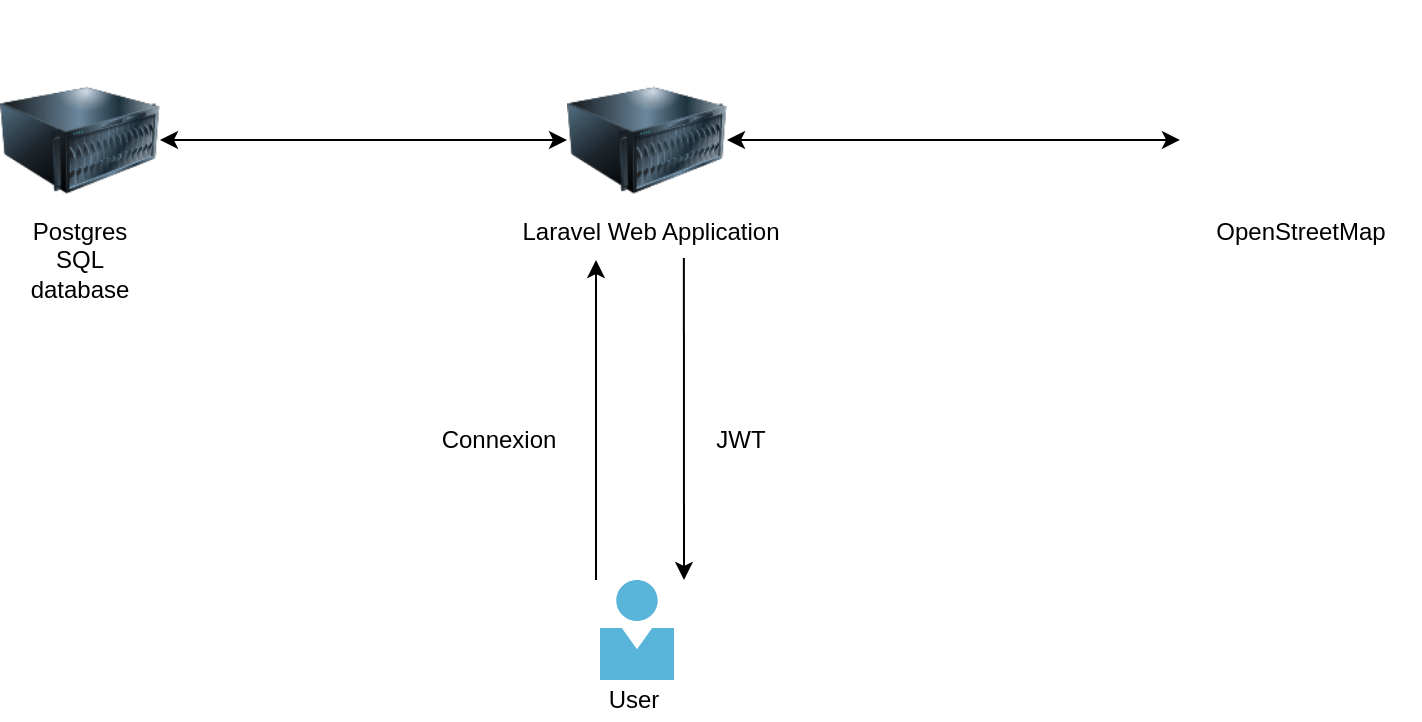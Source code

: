 <mxfile version="14.4.3" type="device"><diagram id="to54FigBxghi1QSHUGt1" name="Page-1"><mxGraphModel dx="1422" dy="814" grid="1" gridSize="10" guides="1" tooltips="1" connect="1" arrows="1" fold="1" page="1" pageScale="1" pageWidth="1169" pageHeight="827" math="0" shadow="0"><root><mxCell id="0"/><mxCell id="1" parent="0"/><mxCell id="ca6SDkkr2Th5axBZra62-1" value="" style="image;html=1;image=img/lib/clip_art/computers/Server_128x128.png" vertex="1" parent="1"><mxGeometry x="543.5" y="260" width="80" height="80" as="geometry"/></mxCell><mxCell id="ca6SDkkr2Th5axBZra62-2" value="" style="image;html=1;image=img/lib/clip_art/computers/Server_128x128.png" vertex="1" parent="1"><mxGeometry x="260" y="260" width="80" height="80" as="geometry"/></mxCell><mxCell id="ca6SDkkr2Th5axBZra62-3" value="" style="aspect=fixed;html=1;points=[];align=center;image;fontSize=12;image=img/lib/mscae/Person.svg;" vertex="1" parent="1"><mxGeometry x="560" y="520" width="37" height="50" as="geometry"/></mxCell><mxCell id="ca6SDkkr2Th5axBZra62-4" value="User" style="text;html=1;strokeColor=none;fillColor=none;align=center;verticalAlign=middle;whiteSpace=wrap;rounded=0;" vertex="1" parent="1"><mxGeometry x="557" y="570" width="40" height="20" as="geometry"/></mxCell><mxCell id="ca6SDkkr2Th5axBZra62-5" value="Laravel Web Application" style="text;html=1;align=center;verticalAlign=middle;resizable=0;points=[];autosize=1;" vertex="1" parent="1"><mxGeometry x="515" y="336" width="140" height="20" as="geometry"/></mxCell><mxCell id="ca6SDkkr2Th5axBZra62-6" value="Postgres SQL database" style="text;html=1;strokeColor=none;fillColor=none;align=center;verticalAlign=middle;whiteSpace=wrap;rounded=0;" vertex="1" parent="1"><mxGeometry x="280" y="350" width="40" height="20" as="geometry"/></mxCell><mxCell id="ca6SDkkr2Th5axBZra62-10" value="" style="shape=image;imageAspect=0;aspect=fixed;verticalLabelPosition=bottom;verticalAlign=top;image=https://upload.wikimedia.org/wikipedia/commons/thumb/b/b0/Openstreetmap_logo.svg/1200px-Openstreetmap_logo.svg.png;" vertex="1" parent="1"><mxGeometry x="850" y="230" width="120" height="120" as="geometry"/></mxCell><mxCell id="ca6SDkkr2Th5axBZra62-11" value="OpenStreetMap" style="text;html=1;align=center;verticalAlign=middle;resizable=0;points=[];autosize=1;" vertex="1" parent="1"><mxGeometry x="860" y="336" width="100" height="20" as="geometry"/></mxCell><mxCell id="ca6SDkkr2Th5axBZra62-12" value="" style="endArrow=classic;html=1;" edge="1" parent="1"><mxGeometry width="50" height="50" relative="1" as="geometry"><mxPoint x="558" y="520" as="sourcePoint"/><mxPoint x="558" y="360" as="targetPoint"/></mxGeometry></mxCell><mxCell id="ca6SDkkr2Th5axBZra62-13" value="Connexion" style="text;html=1;align=center;verticalAlign=middle;resizable=0;points=[];autosize=1;" vertex="1" parent="1"><mxGeometry x="473.5" y="440" width="70" height="20" as="geometry"/></mxCell><mxCell id="ca6SDkkr2Th5axBZra62-14" value="" style="endArrow=classic;html=1;exitX=0.621;exitY=1.15;exitDx=0;exitDy=0;exitPerimeter=0;" edge="1" parent="1" source="ca6SDkkr2Th5axBZra62-5"><mxGeometry width="50" height="50" relative="1" as="geometry"><mxPoint x="730" y="430" as="sourcePoint"/><mxPoint x="602" y="520" as="targetPoint"/></mxGeometry></mxCell><mxCell id="ca6SDkkr2Th5axBZra62-15" value="JWT" style="text;html=1;align=center;verticalAlign=middle;resizable=0;points=[];autosize=1;" vertex="1" parent="1"><mxGeometry x="610" y="440" width="40" height="20" as="geometry"/></mxCell><mxCell id="ca6SDkkr2Th5axBZra62-16" value="" style="endArrow=classic;startArrow=classic;html=1;exitX=1;exitY=0.5;exitDx=0;exitDy=0;entryX=0;entryY=0.583;entryDx=0;entryDy=0;entryPerimeter=0;" edge="1" parent="1" source="ca6SDkkr2Th5axBZra62-1" target="ca6SDkkr2Th5axBZra62-10"><mxGeometry width="50" height="50" relative="1" as="geometry"><mxPoint x="730" y="430" as="sourcePoint"/><mxPoint x="780" y="380" as="targetPoint"/></mxGeometry></mxCell><mxCell id="ca6SDkkr2Th5axBZra62-17" value="" style="endArrow=classic;startArrow=classic;html=1;exitX=1;exitY=0.5;exitDx=0;exitDy=0;entryX=0;entryY=0.5;entryDx=0;entryDy=0;" edge="1" parent="1" source="ca6SDkkr2Th5axBZra62-2" target="ca6SDkkr2Th5axBZra62-1"><mxGeometry width="50" height="50" relative="1" as="geometry"><mxPoint x="730" y="430" as="sourcePoint"/><mxPoint x="780" y="380" as="targetPoint"/></mxGeometry></mxCell></root></mxGraphModel></diagram></mxfile>